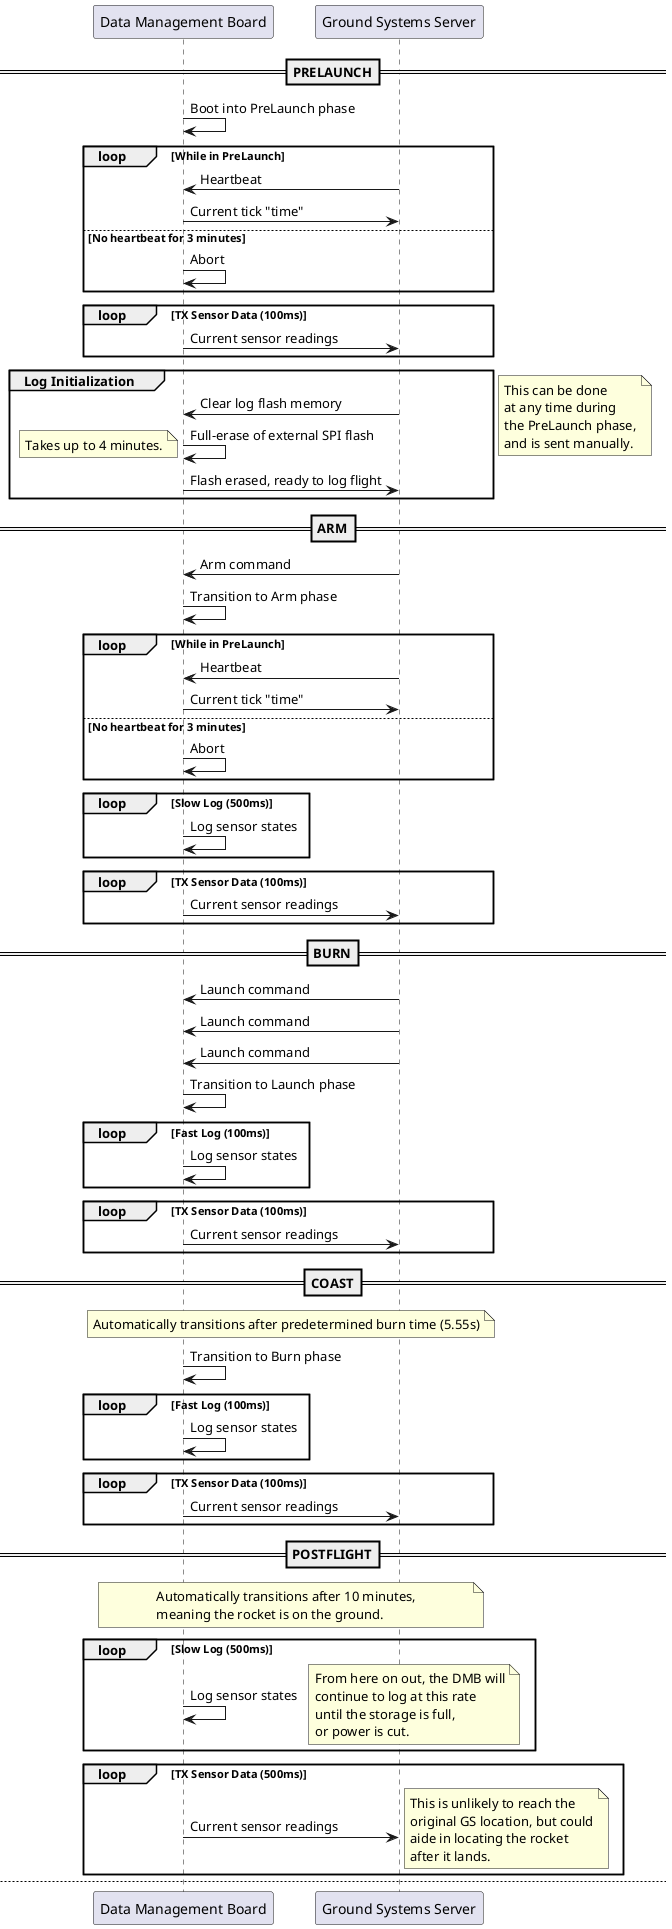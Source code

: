 @startuml

participant "Data Management Board" as dmb
' participant Rocket ESP32 as resp
' participant Ground ESP32 as gesp
participant "Ground Systems Server" as gs

==PRELAUNCH==

dmb -> dmb : Boot into PreLaunch phase

loop While in PreLaunch
    gs -> dmb : Heartbeat
    dmb -> gs : Current tick "time"
else No heartbeat for 3 minutes
    dmb -> dmb : Abort
end

loop TX Sensor Data (100ms)
    dmb -> gs : Current sensor readings
end

group Log Initialization
    gs -> dmb : Clear log flash memory
    dmb -> dmb : Full-erase of external SPI flash
    note left
        Takes up to 4 minutes.
    end note
    dmb -> gs : Flash erased, ready to log flight
end
note right
    This can be done
    at any time during
    the PreLaunch phase,
    and is sent manually.
end note

==ARM==

gs -> dmb : Arm command
dmb -> dmb : Transition to Arm phase

loop While in PreLaunch
    gs -> dmb : Heartbeat
    dmb -> gs : Current tick "time"
else No heartbeat for 3 minutes
    dmb -> dmb : Abort
end

loop Slow Log (500ms)
    dmb -> dmb : Log sensor states
end

loop TX Sensor Data (100ms)
    dmb -> gs : Current sensor readings
end

==BURN==

gs -> dmb : Launch command
gs -> dmb : Launch command
gs -> dmb : Launch command
dmb -> dmb : Transition to Launch phase

loop Fast Log (100ms)
    dmb -> dmb : Log sensor states
end

loop TX Sensor Data (100ms)
    dmb -> gs : Current sensor readings
end

==COAST==

note over dmb, gs
    Automatically transitions after predetermined burn time (5.55s)
end note

dmb -> dmb : Transition to Burn phase

loop Fast Log (100ms)
    dmb -> dmb : Log sensor states
end

loop TX Sensor Data (100ms)
    dmb -> gs : Current sensor readings
end

==POSTFLIGHT==

note over dmb, gs
    Automatically transitions after 10 minutes,
    meaning the rocket is on the ground.
end note

loop Slow Log (500ms)
    dmb -> dmb : Log sensor states
    note right
        From here on out, the DMB will
        continue to log at this rate
        until the storage is full,
        or power is cut.
    end note
end

loop TX Sensor Data (500ms)
    dmb -> gs : Current sensor readings
    note right
        This is unlikely to reach the
        original GS location, but could
        aide in locating the rocket
        after it lands.
    end note
end

newpage

==ABORT_COMMANDRECEIVED==

gs -> dmb : Abort command

note over dmb
    Wait to be reset.
    This can be done remotely with a reset command.
end note

==ABORT_NOHEARTBEAT==

note over dmb
    No heartbeat received for 3 minutes.
end note

note over dmb
    Wait to be reset.
    This can be done remotely with a reset command.
end note

@enduml
